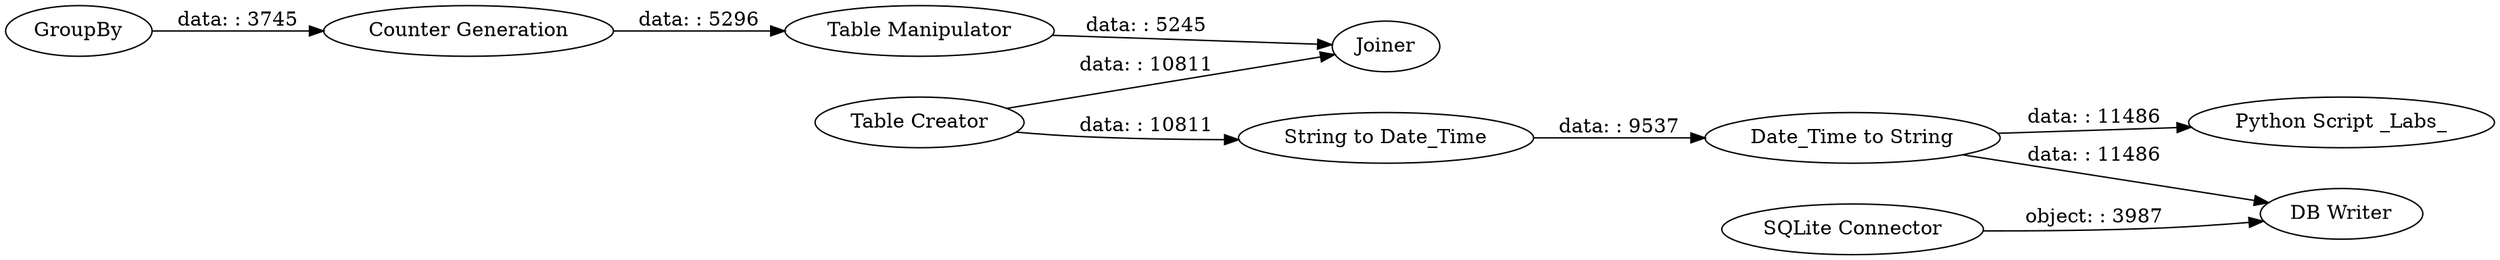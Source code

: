 digraph {
	"-3523813540190346723_10" [label=GroupBy]
	"-3612634483673169198_1" [label="Table Creator"]
	"-3523813540190346723_11" [label="Counter Generation"]
	"-3523813540190346723_14" [label="Table Manipulator"]
	"-3612634483673169198_2" [label="String to Date_Time"]
	"-3612634483673169198_6" [label="DB Writer"]
	"-3612634483673169198_4" [label="SQLite Connector"]
	"-3612634483673169198_9" [label="Date_Time to String"]
	"-3612634483673169198_8" [label="Python Script _Labs_"]
	"-3523813540190346723_13" [label=Joiner]
	"-3523813540190346723_14" -> "-3523813540190346723_13" [label="data: : 5245"]
	"-3523813540190346723_10" -> "-3523813540190346723_11" [label="data: : 3745"]
	"-3612634483673169198_1" -> "-3612634483673169198_2" [label="data: : 10811"]
	"-3612634483673169198_1" -> "-3523813540190346723_13" [label="data: : 10811"]
	"-3612634483673169198_9" -> "-3612634483673169198_8" [label="data: : 11486"]
	"-3612634483673169198_2" -> "-3612634483673169198_9" [label="data: : 9537"]
	"-3523813540190346723_11" -> "-3523813540190346723_14" [label="data: : 5296"]
	"-3612634483673169198_4" -> "-3612634483673169198_6" [label="object: : 3987"]
	"-3612634483673169198_9" -> "-3612634483673169198_6" [label="data: : 11486"]
	rankdir=LR
}
